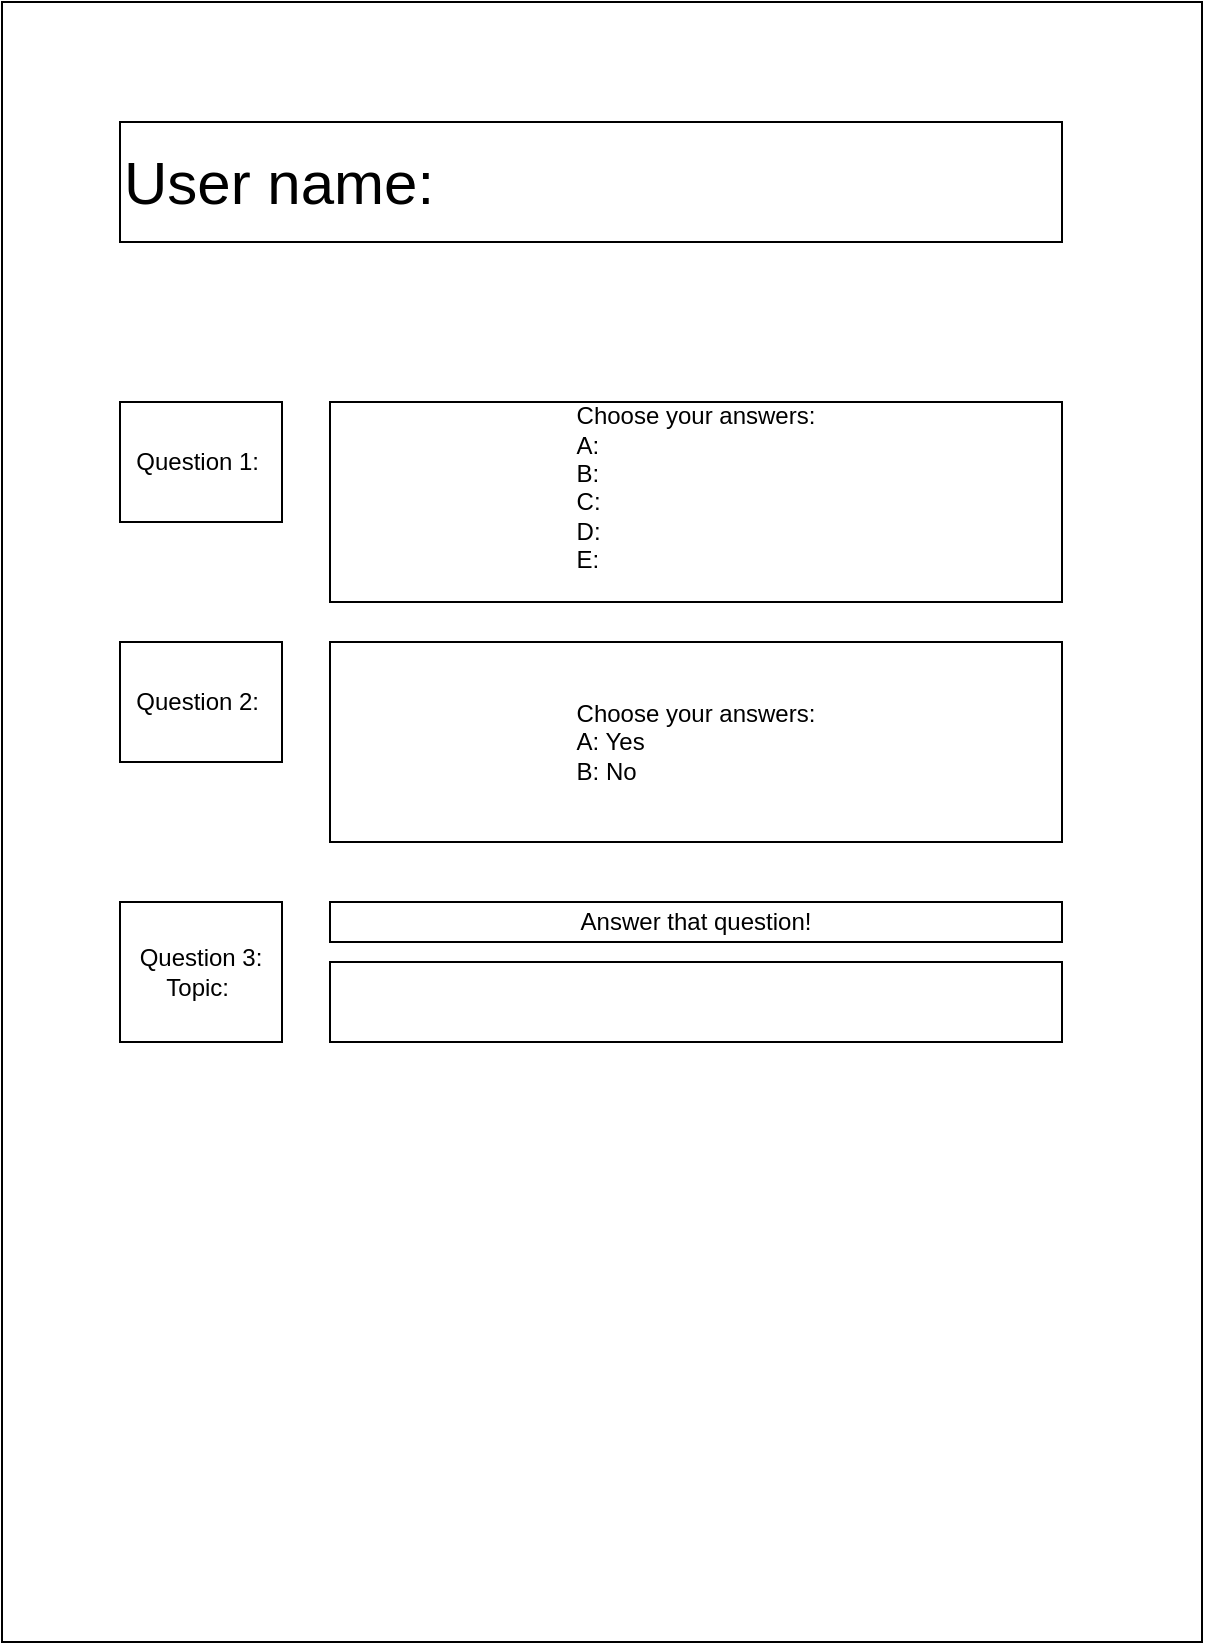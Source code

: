 <mxfile version="14.8.5" type="github">
  <diagram id="zf1pwapAXWxLm9kr6Eve" name="Page-1">
    <mxGraphModel dx="982" dy="550" grid="1" gridSize="10" guides="1" tooltips="1" connect="1" arrows="1" fold="1" page="1" pageScale="1" pageWidth="827" pageHeight="1169" math="0" shadow="0">
      <root>
        <mxCell id="0" />
        <mxCell id="1" parent="0" />
        <mxCell id="8tAkoWX7OWOh1nrDBP8M-1" value="" style="rounded=0;whiteSpace=wrap;html=1;" vertex="1" parent="1">
          <mxGeometry x="130" y="190" width="600" height="820" as="geometry" />
        </mxCell>
        <mxCell id="8tAkoWX7OWOh1nrDBP8M-2" value="&lt;font style=&quot;font-size: 30px&quot;&gt;User name:&lt;/font&gt;" style="rounded=0;whiteSpace=wrap;html=1;align=left;" vertex="1" parent="1">
          <mxGeometry x="189" y="250" width="471" height="60" as="geometry" />
        </mxCell>
        <mxCell id="8tAkoWX7OWOh1nrDBP8M-3" value="Question 1:&amp;nbsp;" style="rounded=0;whiteSpace=wrap;html=1;" vertex="1" parent="1">
          <mxGeometry x="189" y="390" width="81" height="60" as="geometry" />
        </mxCell>
        <mxCell id="8tAkoWX7OWOh1nrDBP8M-5" value="Choose your answers:&lt;br&gt;&lt;div style=&quot;text-align: left&quot;&gt;&lt;span&gt;A:&amp;nbsp;&lt;/span&gt;&lt;/div&gt;&lt;div style=&quot;text-align: left&quot;&gt;&lt;span&gt;B:&amp;nbsp;&lt;/span&gt;&lt;/div&gt;&lt;div style=&quot;text-align: left&quot;&gt;&lt;span&gt;C:&amp;nbsp;&lt;/span&gt;&lt;/div&gt;&lt;div style=&quot;text-align: left&quot;&gt;&lt;span&gt;D:&amp;nbsp;&lt;/span&gt;&lt;/div&gt;&lt;div style=&quot;text-align: left&quot;&gt;&lt;span&gt;E:&lt;/span&gt;&lt;/div&gt;&lt;div style=&quot;text-align: left&quot;&gt;&lt;span&gt;&lt;br&gt;&lt;/span&gt;&lt;/div&gt;" style="rounded=0;whiteSpace=wrap;html=1;" vertex="1" parent="1">
          <mxGeometry x="294" y="390" width="366" height="100" as="geometry" />
        </mxCell>
        <mxCell id="8tAkoWX7OWOh1nrDBP8M-6" value="Choose your answers:&lt;br&gt;&lt;div style=&quot;text-align: left&quot;&gt;&lt;span&gt;A: Yes&lt;/span&gt;&lt;/div&gt;&lt;div style=&quot;text-align: left&quot;&gt;&lt;span&gt;B: No&lt;/span&gt;&lt;/div&gt;" style="rounded=0;whiteSpace=wrap;html=1;" vertex="1" parent="1">
          <mxGeometry x="294" y="510" width="366" height="100" as="geometry" />
        </mxCell>
        <mxCell id="8tAkoWX7OWOh1nrDBP8M-7" value="Question 2:&amp;nbsp;" style="rounded=0;whiteSpace=wrap;html=1;" vertex="1" parent="1">
          <mxGeometry x="189" y="510" width="81" height="60" as="geometry" />
        </mxCell>
        <mxCell id="8tAkoWX7OWOh1nrDBP8M-8" value="Question 3:&lt;br&gt;Topic:&amp;nbsp;" style="rounded=0;whiteSpace=wrap;html=1;" vertex="1" parent="1">
          <mxGeometry x="189" y="640" width="81" height="70" as="geometry" />
        </mxCell>
        <mxCell id="8tAkoWX7OWOh1nrDBP8M-9" value="Answer that question!" style="rounded=0;whiteSpace=wrap;html=1;" vertex="1" parent="1">
          <mxGeometry x="294" y="640" width="366" height="20" as="geometry" />
        </mxCell>
        <mxCell id="8tAkoWX7OWOh1nrDBP8M-14" value="" style="rounded=0;whiteSpace=wrap;html=1;" vertex="1" parent="1">
          <mxGeometry x="294" y="670" width="366" height="40" as="geometry" />
        </mxCell>
      </root>
    </mxGraphModel>
  </diagram>
</mxfile>
